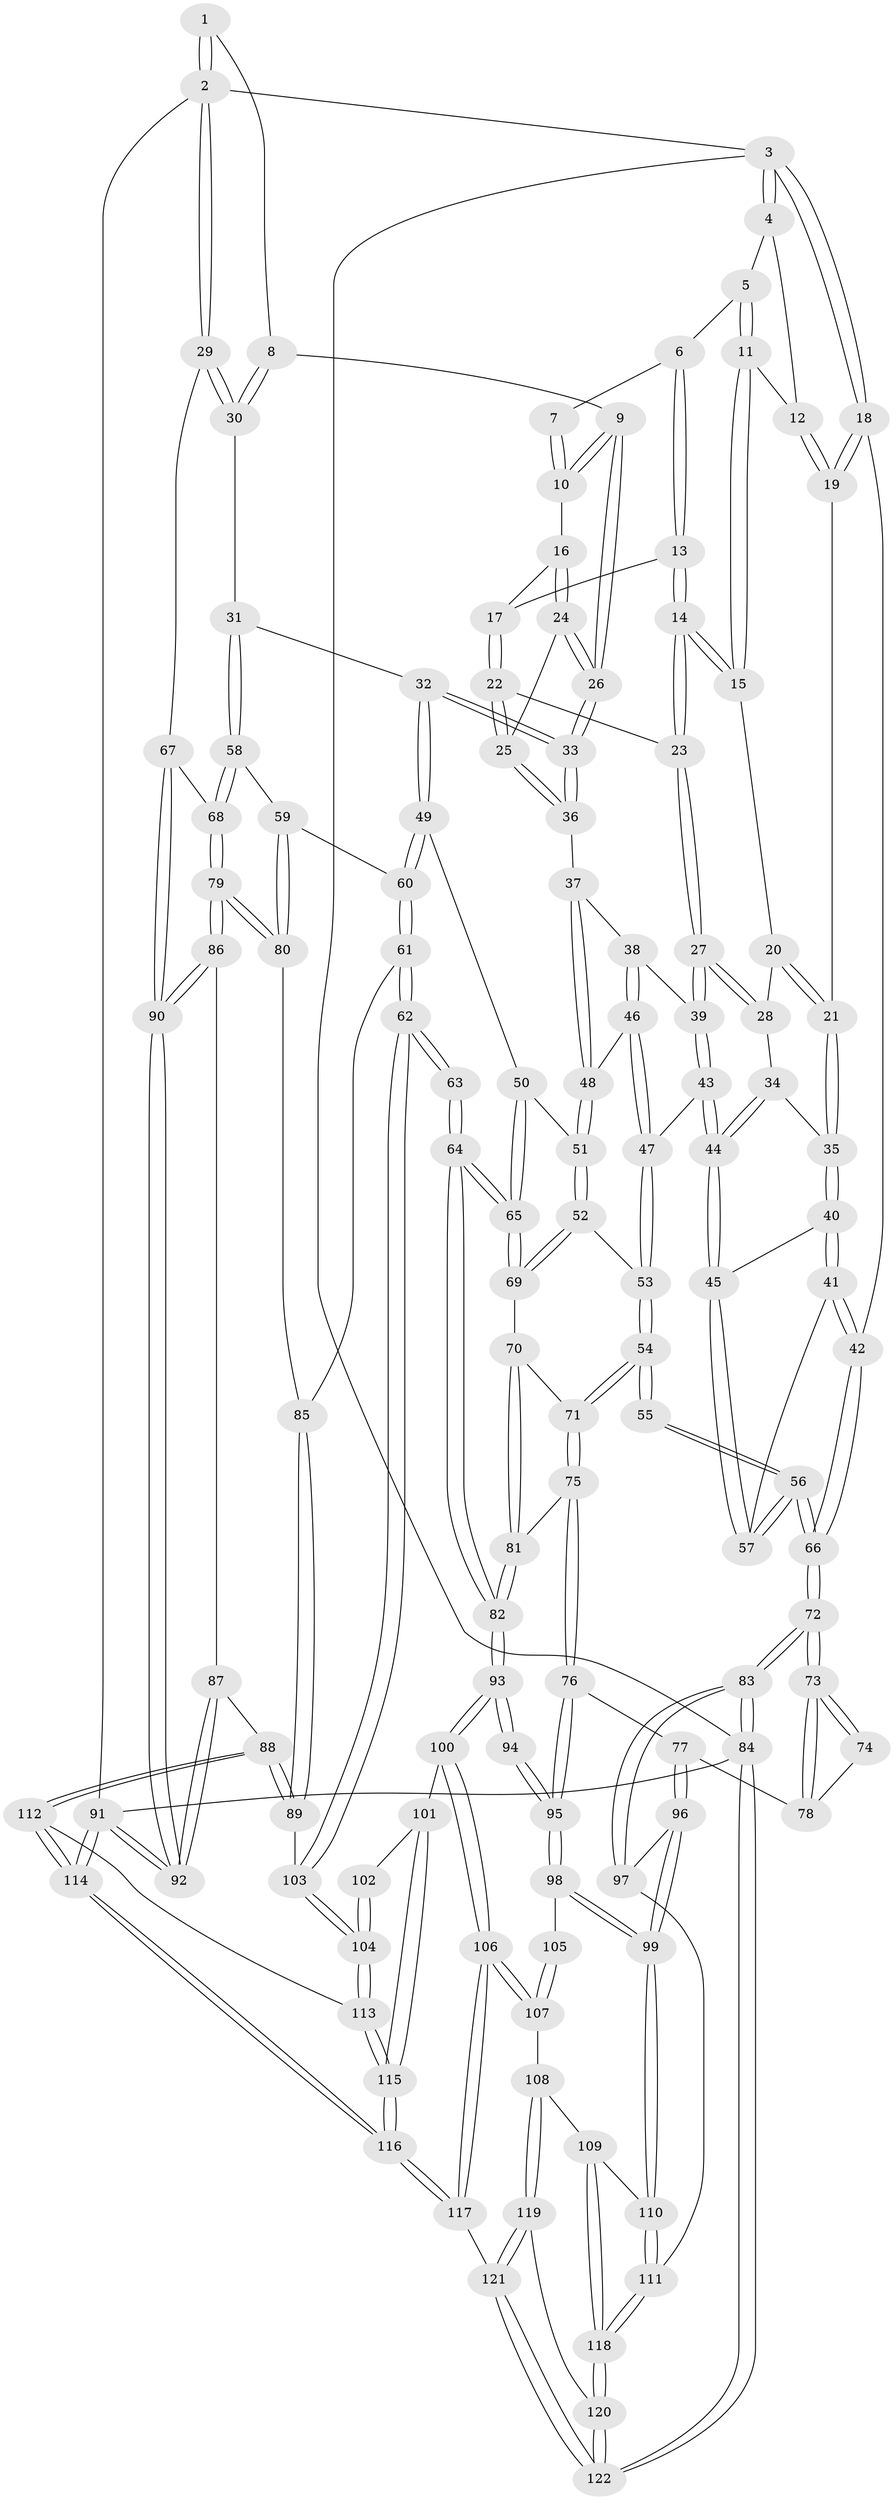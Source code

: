 // Generated by graph-tools (version 1.1) at 2025/11/02/27/25 16:11:57]
// undirected, 122 vertices, 302 edges
graph export_dot {
graph [start="1"]
  node [color=gray90,style=filled];
  1 [pos="+0.7588293610563253+0"];
  2 [pos="+1+0"];
  3 [pos="+0+0"];
  4 [pos="+0.15765063249286673+0"];
  5 [pos="+0.34624107187590675+0"];
  6 [pos="+0.37103897525083207+0"];
  7 [pos="+0.5510877641536012+0"];
  8 [pos="+0.6887616049780076+0.1373368177298622"];
  9 [pos="+0.6848963891467492+0.13907406321459123"];
  10 [pos="+0.5826844165861548+0.06753040801924165"];
  11 [pos="+0.2270275347148251+0.08881778577276477"];
  12 [pos="+0.11866712841975119+0.04583080864088364"];
  13 [pos="+0.3866255816803544+0"];
  14 [pos="+0.3463854738131708+0.16635767350719471"];
  15 [pos="+0.2349396808503075+0.12667981984885043"];
  16 [pos="+0.496520850445708+0.10205644642016098"];
  17 [pos="+0.4917832028819246+0.09977050809480807"];
  18 [pos="+0+0.13997565482461177"];
  19 [pos="+0.02589147059217848+0.1504292291370556"];
  20 [pos="+0.17766835132979225+0.17974819903848152"];
  21 [pos="+0.041613723151780246+0.15991387334018872"];
  22 [pos="+0.36389319860985775+0.1803423827564308"];
  23 [pos="+0.35117314897198354+0.1738918203454066"];
  24 [pos="+0.5030079877990047+0.11905301672912287"];
  25 [pos="+0.42075173505093644+0.2489424519548092"];
  26 [pos="+0.5865632014610112+0.2742202244923027"];
  27 [pos="+0.26844232754040154+0.26453012616841753"];
  28 [pos="+0.18999809410100005+0.21334306202815884"];
  29 [pos="+1+0.18366302203196316"];
  30 [pos="+1+0.21130402601260842"];
  31 [pos="+0.8473598642534896+0.3703573627142519"];
  32 [pos="+0.6027482475118382+0.34039150518977657"];
  33 [pos="+0.584180251764382+0.28185969010885736"];
  34 [pos="+0.1684106730237287+0.2688105092295221"];
  35 [pos="+0.0915077472380243+0.26459706978285796"];
  36 [pos="+0.42221843794656483+0.25103517340973786"];
  37 [pos="+0.40142556135192453+0.2867188251910605"];
  38 [pos="+0.2854911716823404+0.2944461421582324"];
  39 [pos="+0.2677212315887938+0.28499750034757326"];
  40 [pos="+0.0917351238732898+0.29849589884186584"];
  41 [pos="+0+0.3802679544813414"];
  42 [pos="+0+0.3808531055568221"];
  43 [pos="+0.20969637870000918+0.36046368599821593"];
  44 [pos="+0.19025387812709785+0.36586753755259693"];
  45 [pos="+0.17730436597398838+0.37597754924431837"];
  46 [pos="+0.3360137500963492+0.34659786929974135"];
  47 [pos="+0.2771655041931599+0.3908010806284329"];
  48 [pos="+0.38105412520835746+0.34756882436277026"];
  49 [pos="+0.5802244682774146+0.3928510612067003"];
  50 [pos="+0.5227904412485349+0.41760468165097975"];
  51 [pos="+0.417441440699959+0.4455893612829203"];
  52 [pos="+0.39835528718550367+0.46884792763487904"];
  53 [pos="+0.3020545998924349+0.4289923292564273"];
  54 [pos="+0.19087757259998714+0.5372608786748663"];
  55 [pos="+0.1677478090713328+0.520671403590617"];
  56 [pos="+0.15766644656005047+0.4999454228317715"];
  57 [pos="+0.1462484222349724+0.4307013580329484"];
  58 [pos="+0.8088818728950689+0.5236768192116621"];
  59 [pos="+0.8087102345350611+0.5240031634707834"];
  60 [pos="+0.6473162601030392+0.5776242103843804"];
  61 [pos="+0.6063449295389738+0.6663766048615538"];
  62 [pos="+0.6038042890716149+0.6710037899664847"];
  63 [pos="+0.5720975542849234+0.6702545103871125"];
  64 [pos="+0.4997061590969006+0.6548673593522099"];
  65 [pos="+0.48981856335295715+0.6438205902926227"];
  66 [pos="+0+0.5137753897116641"];
  67 [pos="+1+0.5262999435137655"];
  68 [pos="+1+0.5555582309879797"];
  69 [pos="+0.381589189230503+0.5500363429832053"];
  70 [pos="+0.30447580713144146+0.5814046498990791"];
  71 [pos="+0.21406681488912363+0.5646851971880436"];
  72 [pos="+0+0.6128342148327904"];
  73 [pos="+0+0.6242357271814416"];
  74 [pos="+0.1129168833869448+0.5601880975139093"];
  75 [pos="+0.17387271876626287+0.6878298608228843"];
  76 [pos="+0.1468907834704869+0.7201976761892679"];
  77 [pos="+0.08416646379969406+0.7080778795150406"];
  78 [pos="+0.06351901585029585+0.6938168324391861"];
  79 [pos="+0.8801246632503893+0.6456109002835863"];
  80 [pos="+0.855658710397411+0.6276395070161147"];
  81 [pos="+0.31586570927576163+0.7168293811499031"];
  82 [pos="+0.35126219219113824+0.7793300381818208"];
  83 [pos="+0+0.8697519224895187"];
  84 [pos="+0+1"];
  85 [pos="+0.8357836592931611+0.6420126093922779"];
  86 [pos="+0.8990177511810344+0.6905479624698426"];
  87 [pos="+0.8743068935517514+0.7852092971747547"];
  88 [pos="+0.7679199729044612+0.8302153437170023"];
  89 [pos="+0.6993085870708744+0.7816095304739288"];
  90 [pos="+1+0.7090482000681604"];
  91 [pos="+1+1"];
  92 [pos="+1+1"];
  93 [pos="+0.3467982349565735+0.7993938961738962"];
  94 [pos="+0.32039914518025453+0.7984111295963162"];
  95 [pos="+0.1651312235876631+0.7678647789437992"];
  96 [pos="+0.028202390080428127+0.8340737966031893"];
  97 [pos="+0.020784323275198587+0.8369290404347799"];
  98 [pos="+0.15106033973463173+0.8257161459319845"];
  99 [pos="+0.12543838810992342+0.8509378121107108"];
  100 [pos="+0.36067430428669833+0.8425007324460315"];
  101 [pos="+0.4179301928571426+0.8672112838684425"];
  102 [pos="+0.5003658328532569+0.7853564500790816"];
  103 [pos="+0.6613579360689211+0.7666416140333709"];
  104 [pos="+0.5438106340370905+0.9369686785572109"];
  105 [pos="+0.20011680396047135+0.8594683970962537"];
  106 [pos="+0.28993460304865887+0.9463111159173456"];
  107 [pos="+0.24377475474402788+0.9298105616149271"];
  108 [pos="+0.18611226053578755+0.9384496899420446"];
  109 [pos="+0.1734725847917026+0.9343468097526476"];
  110 [pos="+0.12527813872171728+0.8556991336646489"];
  111 [pos="+0.07649272650917464+0.9548639098170297"];
  112 [pos="+0.7842240200508032+0.9215212315245724"];
  113 [pos="+0.5365531350535523+0.9489377766207685"];
  114 [pos="+0.9519164197538615+1"];
  115 [pos="+0.5318123591371957+0.955081422653745"];
  116 [pos="+0.5436714478510638+1"];
  117 [pos="+0.32215165558838904+1"];
  118 [pos="+0.07280252870285521+0.9784599249937523"];
  119 [pos="+0.17337986674819136+0.9822375733565749"];
  120 [pos="+0.06354415337586335+0.9959529456188008"];
  121 [pos="+0.27748814200142924+1"];
  122 [pos="+0+1"];
  1 -- 2;
  1 -- 2;
  1 -- 8;
  2 -- 3;
  2 -- 29;
  2 -- 29;
  2 -- 91;
  3 -- 4;
  3 -- 4;
  3 -- 18;
  3 -- 18;
  3 -- 84;
  4 -- 5;
  4 -- 12;
  5 -- 6;
  5 -- 11;
  5 -- 11;
  6 -- 7;
  6 -- 13;
  6 -- 13;
  7 -- 10;
  7 -- 10;
  8 -- 9;
  8 -- 30;
  8 -- 30;
  9 -- 10;
  9 -- 10;
  9 -- 26;
  9 -- 26;
  10 -- 16;
  11 -- 12;
  11 -- 15;
  11 -- 15;
  12 -- 19;
  12 -- 19;
  13 -- 14;
  13 -- 14;
  13 -- 17;
  14 -- 15;
  14 -- 15;
  14 -- 23;
  14 -- 23;
  15 -- 20;
  16 -- 17;
  16 -- 24;
  16 -- 24;
  17 -- 22;
  17 -- 22;
  18 -- 19;
  18 -- 19;
  18 -- 42;
  19 -- 21;
  20 -- 21;
  20 -- 21;
  20 -- 28;
  21 -- 35;
  21 -- 35;
  22 -- 23;
  22 -- 25;
  22 -- 25;
  23 -- 27;
  23 -- 27;
  24 -- 25;
  24 -- 26;
  24 -- 26;
  25 -- 36;
  25 -- 36;
  26 -- 33;
  26 -- 33;
  27 -- 28;
  27 -- 28;
  27 -- 39;
  27 -- 39;
  28 -- 34;
  29 -- 30;
  29 -- 30;
  29 -- 67;
  30 -- 31;
  31 -- 32;
  31 -- 58;
  31 -- 58;
  32 -- 33;
  32 -- 33;
  32 -- 49;
  32 -- 49;
  33 -- 36;
  33 -- 36;
  34 -- 35;
  34 -- 44;
  34 -- 44;
  35 -- 40;
  35 -- 40;
  36 -- 37;
  37 -- 38;
  37 -- 48;
  37 -- 48;
  38 -- 39;
  38 -- 46;
  38 -- 46;
  39 -- 43;
  39 -- 43;
  40 -- 41;
  40 -- 41;
  40 -- 45;
  41 -- 42;
  41 -- 42;
  41 -- 57;
  42 -- 66;
  42 -- 66;
  43 -- 44;
  43 -- 44;
  43 -- 47;
  44 -- 45;
  44 -- 45;
  45 -- 57;
  45 -- 57;
  46 -- 47;
  46 -- 47;
  46 -- 48;
  47 -- 53;
  47 -- 53;
  48 -- 51;
  48 -- 51;
  49 -- 50;
  49 -- 60;
  49 -- 60;
  50 -- 51;
  50 -- 65;
  50 -- 65;
  51 -- 52;
  51 -- 52;
  52 -- 53;
  52 -- 69;
  52 -- 69;
  53 -- 54;
  53 -- 54;
  54 -- 55;
  54 -- 55;
  54 -- 71;
  54 -- 71;
  55 -- 56;
  55 -- 56;
  56 -- 57;
  56 -- 57;
  56 -- 66;
  56 -- 66;
  58 -- 59;
  58 -- 68;
  58 -- 68;
  59 -- 60;
  59 -- 80;
  59 -- 80;
  60 -- 61;
  60 -- 61;
  61 -- 62;
  61 -- 62;
  61 -- 85;
  62 -- 63;
  62 -- 63;
  62 -- 103;
  62 -- 103;
  63 -- 64;
  63 -- 64;
  64 -- 65;
  64 -- 65;
  64 -- 82;
  64 -- 82;
  65 -- 69;
  65 -- 69;
  66 -- 72;
  66 -- 72;
  67 -- 68;
  67 -- 90;
  67 -- 90;
  68 -- 79;
  68 -- 79;
  69 -- 70;
  70 -- 71;
  70 -- 81;
  70 -- 81;
  71 -- 75;
  71 -- 75;
  72 -- 73;
  72 -- 73;
  72 -- 83;
  72 -- 83;
  73 -- 74;
  73 -- 74;
  73 -- 78;
  73 -- 78;
  74 -- 78;
  75 -- 76;
  75 -- 76;
  75 -- 81;
  76 -- 77;
  76 -- 95;
  76 -- 95;
  77 -- 78;
  77 -- 96;
  77 -- 96;
  79 -- 80;
  79 -- 80;
  79 -- 86;
  79 -- 86;
  80 -- 85;
  81 -- 82;
  81 -- 82;
  82 -- 93;
  82 -- 93;
  83 -- 84;
  83 -- 84;
  83 -- 97;
  83 -- 97;
  84 -- 122;
  84 -- 122;
  84 -- 91;
  85 -- 89;
  85 -- 89;
  86 -- 87;
  86 -- 90;
  86 -- 90;
  87 -- 88;
  87 -- 92;
  87 -- 92;
  88 -- 89;
  88 -- 89;
  88 -- 112;
  88 -- 112;
  89 -- 103;
  90 -- 92;
  90 -- 92;
  91 -- 92;
  91 -- 92;
  91 -- 114;
  91 -- 114;
  93 -- 94;
  93 -- 94;
  93 -- 100;
  93 -- 100;
  94 -- 95;
  94 -- 95;
  95 -- 98;
  95 -- 98;
  96 -- 97;
  96 -- 99;
  96 -- 99;
  97 -- 111;
  98 -- 99;
  98 -- 99;
  98 -- 105;
  99 -- 110;
  99 -- 110;
  100 -- 101;
  100 -- 106;
  100 -- 106;
  101 -- 102;
  101 -- 115;
  101 -- 115;
  102 -- 104;
  102 -- 104;
  103 -- 104;
  103 -- 104;
  104 -- 113;
  104 -- 113;
  105 -- 107;
  105 -- 107;
  106 -- 107;
  106 -- 107;
  106 -- 117;
  106 -- 117;
  107 -- 108;
  108 -- 109;
  108 -- 119;
  108 -- 119;
  109 -- 110;
  109 -- 118;
  109 -- 118;
  110 -- 111;
  110 -- 111;
  111 -- 118;
  111 -- 118;
  112 -- 113;
  112 -- 114;
  112 -- 114;
  113 -- 115;
  113 -- 115;
  114 -- 116;
  114 -- 116;
  115 -- 116;
  115 -- 116;
  116 -- 117;
  116 -- 117;
  117 -- 121;
  118 -- 120;
  118 -- 120;
  119 -- 120;
  119 -- 121;
  119 -- 121;
  120 -- 122;
  120 -- 122;
  121 -- 122;
  121 -- 122;
}

